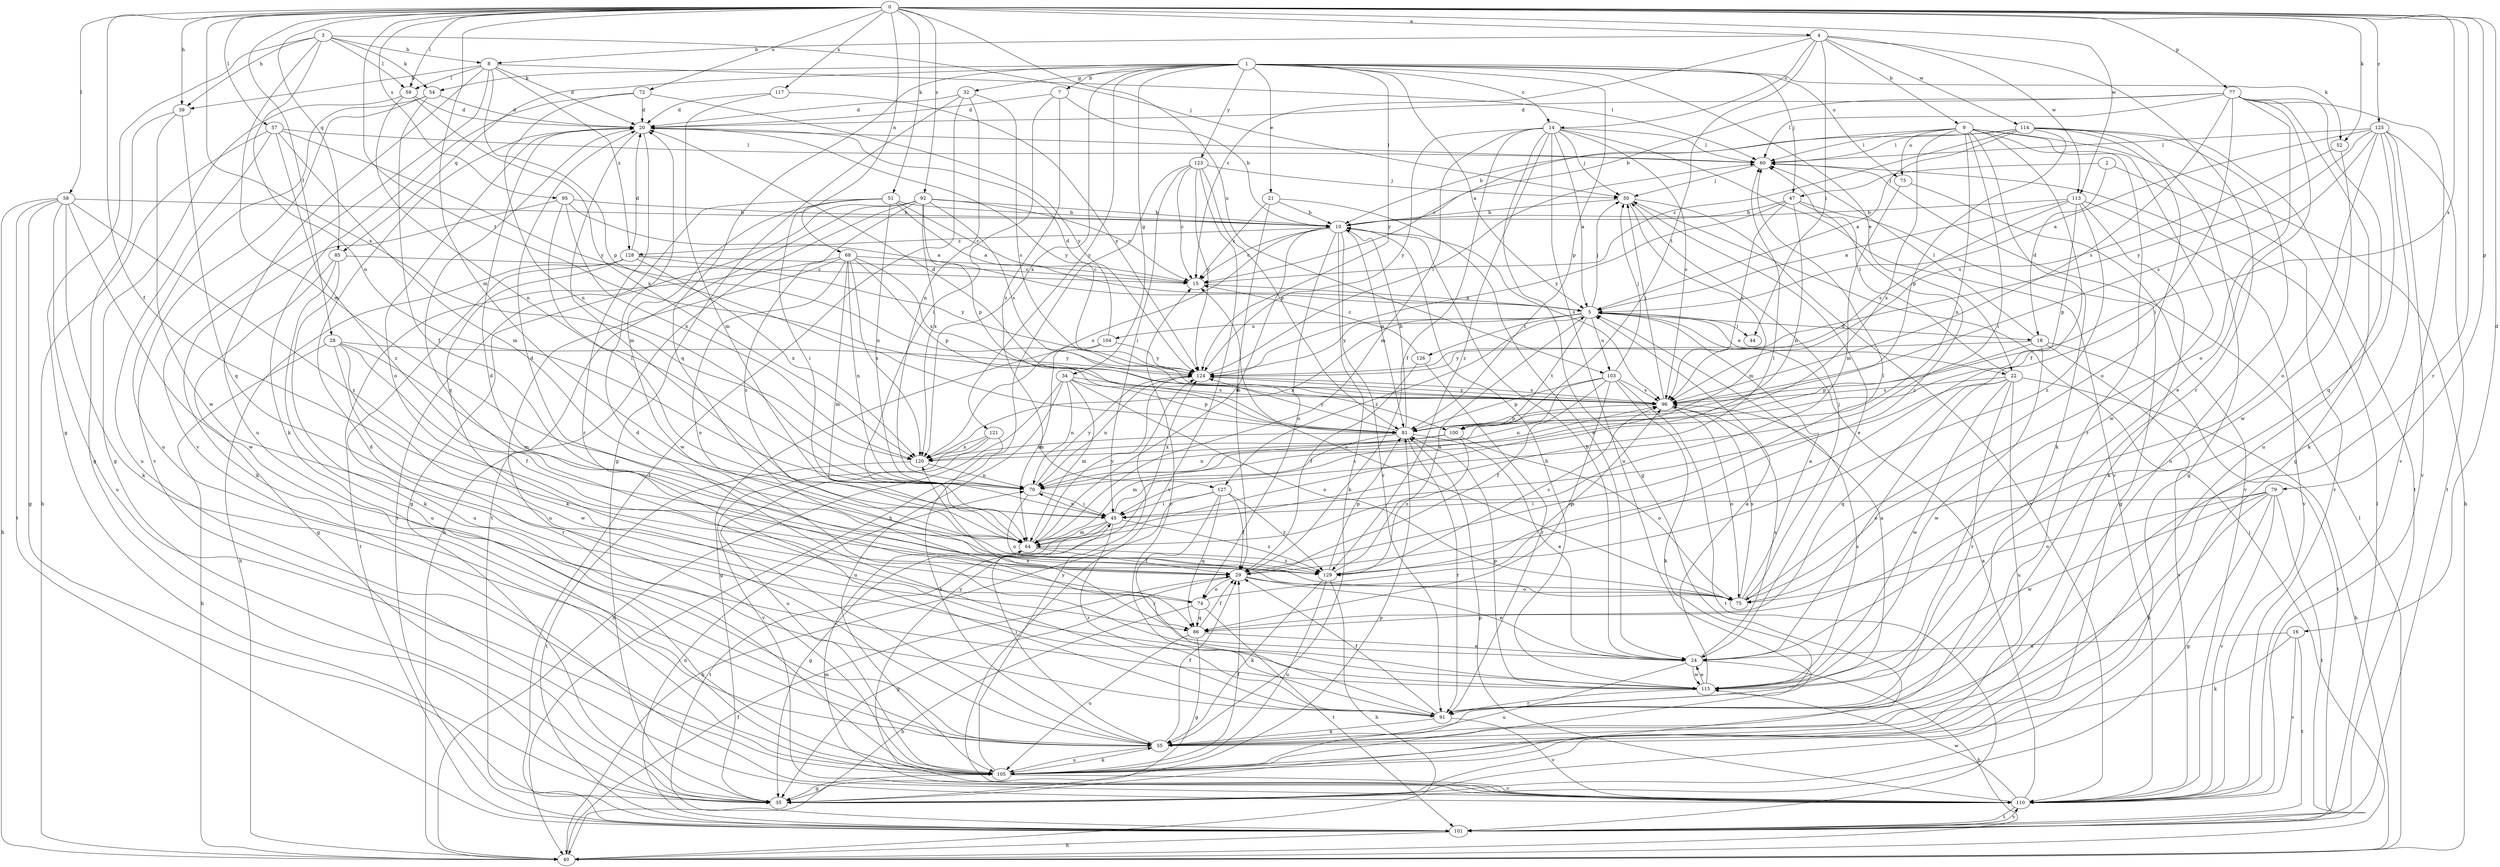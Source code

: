 strict digraph  {
0;
1;
2;
3;
4;
5;
7;
8;
9;
10;
14;
15;
16;
18;
20;
21;
22;
24;
28;
29;
32;
34;
35;
39;
40;
44;
45;
47;
50;
51;
52;
54;
55;
57;
58;
59;
60;
64;
68;
70;
72;
73;
74;
75;
77;
79;
81;
85;
86;
91;
92;
95;
96;
100;
101;
103;
104;
105;
110;
113;
114;
115;
117;
120;
121;
123;
124;
125;
126;
127;
128;
129;
0 -> 4  [label=a];
0 -> 16  [label=d];
0 -> 28  [label=f];
0 -> 29  [label=f];
0 -> 39  [label=h];
0 -> 51  [label=k];
0 -> 52  [label=k];
0 -> 57  [label=l];
0 -> 58  [label=l];
0 -> 59  [label=l];
0 -> 64  [label=m];
0 -> 68  [label=n];
0 -> 72  [label=o];
0 -> 77  [label=p];
0 -> 79  [label=p];
0 -> 85  [label=q];
0 -> 91  [label=r];
0 -> 92  [label=s];
0 -> 95  [label=s];
0 -> 96  [label=s];
0 -> 100  [label=t];
0 -> 103  [label=u];
0 -> 113  [label=w];
0 -> 117  [label=x];
0 -> 120  [label=x];
0 -> 125  [label=z];
1 -> 5  [label=a];
1 -> 7  [label=b];
1 -> 14  [label=c];
1 -> 21  [label=e];
1 -> 22  [label=e];
1 -> 32  [label=g];
1 -> 34  [label=g];
1 -> 47  [label=j];
1 -> 52  [label=k];
1 -> 54  [label=k];
1 -> 73  [label=o];
1 -> 81  [label=p];
1 -> 85  [label=q];
1 -> 86  [label=q];
1 -> 120  [label=x];
1 -> 121  [label=y];
1 -> 123  [label=y];
1 -> 124  [label=y];
2 -> 18  [label=d];
2 -> 47  [label=j];
2 -> 110  [label=v];
3 -> 8  [label=b];
3 -> 35  [label=g];
3 -> 39  [label=h];
3 -> 50  [label=j];
3 -> 54  [label=k];
3 -> 59  [label=l];
3 -> 64  [label=m];
3 -> 70  [label=n];
4 -> 8  [label=b];
4 -> 9  [label=b];
4 -> 14  [label=c];
4 -> 15  [label=c];
4 -> 44  [label=i];
4 -> 91  [label=r];
4 -> 100  [label=t];
4 -> 113  [label=w];
4 -> 114  [label=w];
5 -> 18  [label=d];
5 -> 22  [label=e];
5 -> 44  [label=i];
5 -> 50  [label=j];
5 -> 100  [label=t];
5 -> 103  [label=u];
5 -> 104  [label=u];
5 -> 120  [label=x];
5 -> 124  [label=y];
5 -> 126  [label=z];
5 -> 127  [label=z];
7 -> 10  [label=b];
7 -> 20  [label=d];
7 -> 45  [label=i];
7 -> 127  [label=z];
8 -> 20  [label=d];
8 -> 39  [label=h];
8 -> 59  [label=l];
8 -> 60  [label=l];
8 -> 81  [label=p];
8 -> 105  [label=u];
8 -> 110  [label=v];
8 -> 128  [label=z];
9 -> 15  [label=c];
9 -> 29  [label=f];
9 -> 40  [label=h];
9 -> 45  [label=i];
9 -> 55  [label=k];
9 -> 60  [label=l];
9 -> 70  [label=n];
9 -> 73  [label=o];
9 -> 91  [label=r];
9 -> 115  [label=w];
9 -> 120  [label=x];
10 -> 15  [label=c];
10 -> 55  [label=k];
10 -> 64  [label=m];
10 -> 74  [label=o];
10 -> 81  [label=p];
10 -> 91  [label=r];
10 -> 96  [label=s];
10 -> 120  [label=x];
10 -> 128  [label=z];
14 -> 5  [label=a];
14 -> 29  [label=f];
14 -> 35  [label=g];
14 -> 50  [label=j];
14 -> 60  [label=l];
14 -> 64  [label=m];
14 -> 96  [label=s];
14 -> 105  [label=u];
14 -> 110  [label=v];
14 -> 124  [label=y];
14 -> 129  [label=z];
15 -> 5  [label=a];
16 -> 24  [label=e];
16 -> 55  [label=k];
16 -> 101  [label=t];
16 -> 110  [label=v];
18 -> 60  [label=l];
18 -> 81  [label=p];
18 -> 101  [label=t];
18 -> 110  [label=v];
18 -> 115  [label=w];
18 -> 124  [label=y];
20 -> 60  [label=l];
20 -> 64  [label=m];
20 -> 74  [label=o];
20 -> 86  [label=q];
20 -> 91  [label=r];
20 -> 124  [label=y];
21 -> 10  [label=b];
21 -> 15  [label=c];
21 -> 24  [label=e];
21 -> 29  [label=f];
22 -> 24  [label=e];
22 -> 40  [label=h];
22 -> 60  [label=l];
22 -> 86  [label=q];
22 -> 91  [label=r];
22 -> 96  [label=s];
22 -> 105  [label=u];
22 -> 115  [label=w];
24 -> 10  [label=b];
24 -> 40  [label=h];
24 -> 96  [label=s];
24 -> 105  [label=u];
24 -> 115  [label=w];
24 -> 120  [label=x];
28 -> 29  [label=f];
28 -> 40  [label=h];
28 -> 64  [label=m];
28 -> 91  [label=r];
28 -> 115  [label=w];
28 -> 124  [label=y];
29 -> 24  [label=e];
29 -> 35  [label=g];
29 -> 60  [label=l];
29 -> 74  [label=o];
29 -> 75  [label=o];
32 -> 20  [label=d];
32 -> 35  [label=g];
32 -> 70  [label=n];
32 -> 96  [label=s];
32 -> 101  [label=t];
34 -> 40  [label=h];
34 -> 64  [label=m];
34 -> 70  [label=n];
34 -> 75  [label=o];
34 -> 81  [label=p];
34 -> 96  [label=s];
34 -> 105  [label=u];
35 -> 81  [label=p];
39 -> 35  [label=g];
39 -> 86  [label=q];
39 -> 115  [label=w];
40 -> 29  [label=f];
40 -> 50  [label=j];
40 -> 60  [label=l];
45 -> 35  [label=g];
45 -> 64  [label=m];
45 -> 70  [label=n];
45 -> 91  [label=r];
45 -> 96  [label=s];
45 -> 101  [label=t];
45 -> 129  [label=z];
47 -> 10  [label=b];
47 -> 35  [label=g];
47 -> 70  [label=n];
47 -> 96  [label=s];
47 -> 124  [label=y];
47 -> 129  [label=z];
50 -> 10  [label=b];
50 -> 24  [label=e];
50 -> 64  [label=m];
50 -> 110  [label=v];
51 -> 5  [label=a];
51 -> 10  [label=b];
51 -> 15  [label=c];
51 -> 45  [label=i];
51 -> 70  [label=n];
51 -> 101  [label=t];
51 -> 115  [label=w];
52 -> 96  [label=s];
52 -> 115  [label=w];
54 -> 20  [label=d];
54 -> 29  [label=f];
54 -> 105  [label=u];
54 -> 110  [label=v];
55 -> 20  [label=d];
55 -> 29  [label=f];
55 -> 45  [label=i];
55 -> 105  [label=u];
57 -> 40  [label=h];
57 -> 60  [label=l];
57 -> 64  [label=m];
57 -> 105  [label=u];
57 -> 124  [label=y];
57 -> 129  [label=z];
58 -> 10  [label=b];
58 -> 35  [label=g];
58 -> 40  [label=h];
58 -> 55  [label=k];
58 -> 101  [label=t];
58 -> 105  [label=u];
58 -> 115  [label=w];
58 -> 129  [label=z];
59 -> 20  [label=d];
59 -> 35  [label=g];
59 -> 70  [label=n];
59 -> 120  [label=x];
60 -> 50  [label=j];
64 -> 29  [label=f];
64 -> 60  [label=l];
64 -> 124  [label=y];
64 -> 129  [label=z];
68 -> 15  [label=c];
68 -> 64  [label=m];
68 -> 70  [label=n];
68 -> 75  [label=o];
68 -> 81  [label=p];
68 -> 96  [label=s];
68 -> 101  [label=t];
68 -> 105  [label=u];
68 -> 120  [label=x];
70 -> 45  [label=i];
70 -> 75  [label=o];
70 -> 124  [label=y];
72 -> 20  [label=d];
72 -> 55  [label=k];
72 -> 70  [label=n];
72 -> 124  [label=y];
73 -> 64  [label=m];
73 -> 110  [label=v];
74 -> 20  [label=d];
74 -> 40  [label=h];
74 -> 86  [label=q];
74 -> 96  [label=s];
74 -> 101  [label=t];
75 -> 5  [label=a];
75 -> 15  [label=c];
75 -> 50  [label=j];
75 -> 96  [label=s];
77 -> 10  [label=b];
77 -> 20  [label=d];
77 -> 24  [label=e];
77 -> 35  [label=g];
77 -> 45  [label=i];
77 -> 60  [label=l];
77 -> 75  [label=o];
77 -> 96  [label=s];
77 -> 105  [label=u];
77 -> 110  [label=v];
79 -> 35  [label=g];
79 -> 45  [label=i];
79 -> 55  [label=k];
79 -> 75  [label=o];
79 -> 101  [label=t];
79 -> 110  [label=v];
79 -> 115  [label=w];
81 -> 10  [label=b];
81 -> 24  [label=e];
81 -> 64  [label=m];
81 -> 91  [label=r];
81 -> 120  [label=x];
81 -> 124  [label=y];
85 -> 15  [label=c];
85 -> 35  [label=g];
85 -> 55  [label=k];
85 -> 105  [label=u];
86 -> 24  [label=e];
86 -> 29  [label=f];
86 -> 35  [label=g];
86 -> 105  [label=u];
91 -> 5  [label=a];
91 -> 15  [label=c];
91 -> 20  [label=d];
91 -> 29  [label=f];
91 -> 55  [label=k];
91 -> 110  [label=v];
92 -> 10  [label=b];
92 -> 15  [label=c];
92 -> 35  [label=g];
92 -> 40  [label=h];
92 -> 81  [label=p];
92 -> 96  [label=s];
92 -> 101  [label=t];
92 -> 120  [label=x];
92 -> 129  [label=z];
95 -> 5  [label=a];
95 -> 10  [label=b];
95 -> 45  [label=i];
95 -> 55  [label=k];
95 -> 120  [label=x];
96 -> 20  [label=d];
96 -> 50  [label=j];
96 -> 75  [label=o];
96 -> 81  [label=p];
96 -> 124  [label=y];
100 -> 70  [label=n];
100 -> 75  [label=o];
100 -> 120  [label=x];
100 -> 129  [label=z];
101 -> 40  [label=h];
101 -> 60  [label=l];
101 -> 70  [label=n];
101 -> 110  [label=v];
103 -> 29  [label=f];
103 -> 50  [label=j];
103 -> 55  [label=k];
103 -> 70  [label=n];
103 -> 81  [label=p];
103 -> 86  [label=q];
103 -> 96  [label=s];
103 -> 101  [label=t];
104 -> 20  [label=d];
104 -> 35  [label=g];
104 -> 64  [label=m];
104 -> 124  [label=y];
105 -> 29  [label=f];
105 -> 35  [label=g];
105 -> 55  [label=k];
105 -> 110  [label=v];
105 -> 124  [label=y];
110 -> 5  [label=a];
110 -> 64  [label=m];
110 -> 81  [label=p];
110 -> 101  [label=t];
110 -> 115  [label=w];
110 -> 124  [label=y];
113 -> 5  [label=a];
113 -> 10  [label=b];
113 -> 55  [label=k];
113 -> 81  [label=p];
113 -> 96  [label=s];
113 -> 110  [label=v];
113 -> 129  [label=z];
114 -> 5  [label=a];
114 -> 10  [label=b];
114 -> 15  [label=c];
114 -> 35  [label=g];
114 -> 60  [label=l];
114 -> 75  [label=o];
114 -> 81  [label=p];
114 -> 101  [label=t];
114 -> 105  [label=u];
115 -> 5  [label=a];
115 -> 10  [label=b];
115 -> 24  [label=e];
115 -> 81  [label=p];
115 -> 91  [label=r];
115 -> 96  [label=s];
117 -> 20  [label=d];
117 -> 64  [label=m];
117 -> 124  [label=y];
120 -> 70  [label=n];
120 -> 101  [label=t];
121 -> 55  [label=k];
121 -> 105  [label=u];
121 -> 110  [label=v];
121 -> 120  [label=x];
123 -> 15  [label=c];
123 -> 40  [label=h];
123 -> 45  [label=i];
123 -> 50  [label=j];
123 -> 81  [label=p];
123 -> 110  [label=v];
123 -> 124  [label=y];
124 -> 60  [label=l];
124 -> 70  [label=n];
124 -> 96  [label=s];
125 -> 5  [label=a];
125 -> 55  [label=k];
125 -> 60  [label=l];
125 -> 75  [label=o];
125 -> 86  [label=q];
125 -> 96  [label=s];
125 -> 101  [label=t];
125 -> 110  [label=v];
125 -> 124  [label=y];
126 -> 15  [label=c];
126 -> 29  [label=f];
126 -> 91  [label=r];
127 -> 29  [label=f];
127 -> 40  [label=h];
127 -> 45  [label=i];
127 -> 86  [label=q];
127 -> 91  [label=r];
127 -> 129  [label=z];
128 -> 15  [label=c];
128 -> 20  [label=d];
128 -> 40  [label=h];
128 -> 55  [label=k];
128 -> 105  [label=u];
128 -> 120  [label=x];
128 -> 124  [label=y];
129 -> 5  [label=a];
129 -> 20  [label=d];
129 -> 40  [label=h];
129 -> 55  [label=k];
129 -> 81  [label=p];
129 -> 96  [label=s];
129 -> 105  [label=u];
}
